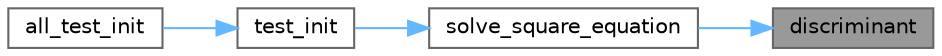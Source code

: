 digraph "discriminant"
{
 // LATEX_PDF_SIZE
  bgcolor="transparent";
  edge [fontname=Helvetica,fontsize=10,labelfontname=Helvetica,labelfontsize=10];
  node [fontname=Helvetica,fontsize=10,shape=box,height=0.2,width=0.4];
  rankdir="RL";
  Node1 [id="Node000001",label="discriminant",height=0.2,width=0.4,color="gray40", fillcolor="grey60", style="filled", fontcolor="black",tooltip="a function for solving discriminant"];
  Node1 -> Node2 [id="edge1_Node000001_Node000002",dir="back",color="steelblue1",style="solid",tooltip=" "];
  Node2 [id="Node000002",label="solve_square_equation",height=0.2,width=0.4,color="grey40", fillcolor="white", style="filled",URL="$solve__equation_8cpp.html#adb544ab94d3a5fa092f9e9eab7480cb9",tooltip="a function for solving square equation"];
  Node2 -> Node3 [id="edge2_Node000002_Node000003",dir="back",color="steelblue1",style="solid",tooltip=" "];
  Node3 [id="Node000003",label="test_init",height=0.2,width=0.4,color="grey40", fillcolor="white", style="filled",URL="$testing_8cpp.html#a08b2026795d206b857c96e7453965963",tooltip="a function for running a single test"];
  Node3 -> Node4 [id="edge3_Node000003_Node000004",dir="back",color="steelblue1",style="solid",tooltip=" "];
  Node4 [id="Node000004",label="all_test_init",height=0.2,width=0.4,color="grey40", fillcolor="white", style="filled",URL="$testing_8cpp.html#a0f9f3a4240f0444b5a0dc1a157b85f4e",tooltip="a function for running all tests"];
}
